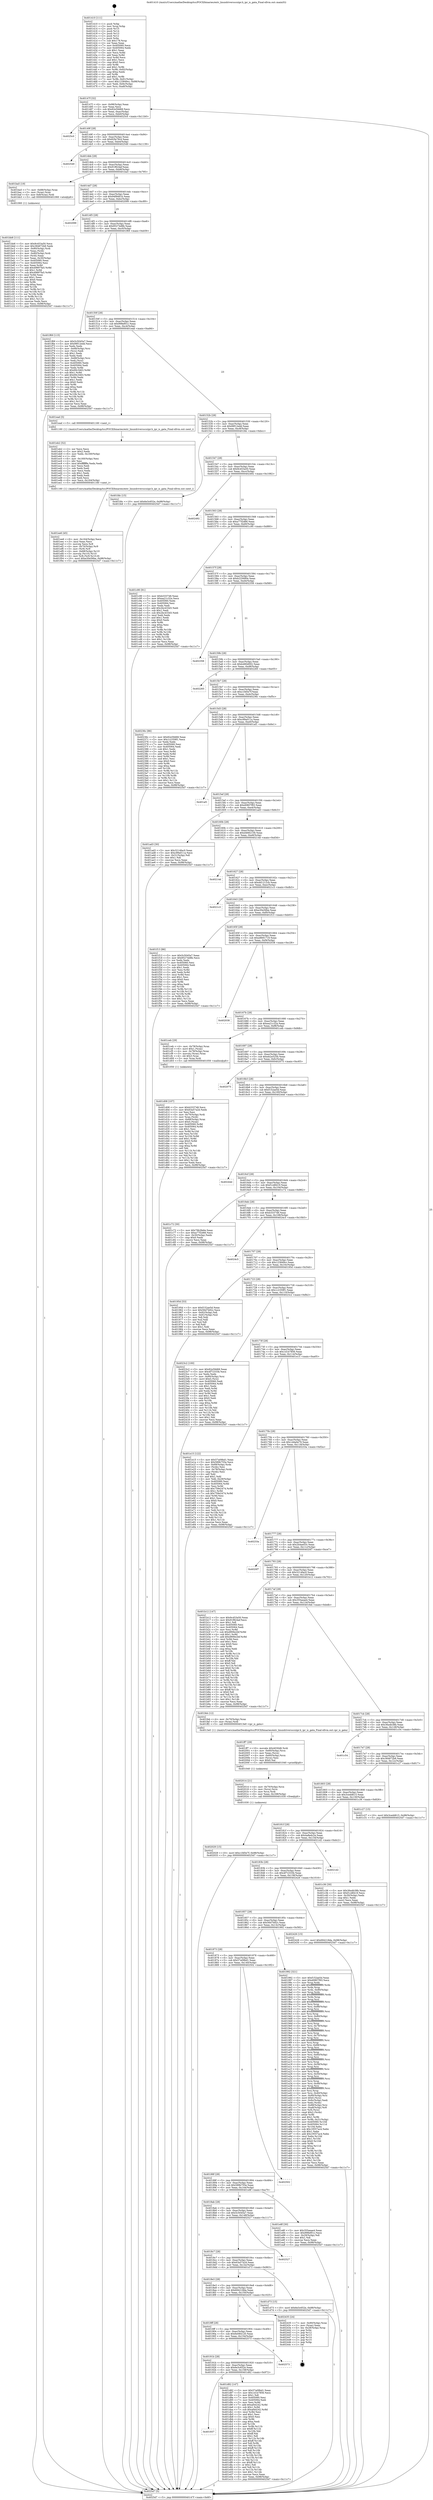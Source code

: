 digraph "0x401410" {
  label = "0x401410 (/mnt/c/Users/mathe/Desktop/tcc/POCII/binaries/extr_linuxdriversscsiipr.h_ipr_is_gata_Final-ollvm.out::main(0))"
  labelloc = "t"
  node[shape=record]

  Entry [label="",width=0.3,height=0.3,shape=circle,fillcolor=black,style=filled]
  "0x40147f" [label="{
     0x40147f [32]\l
     | [instrs]\l
     &nbsp;&nbsp;0x40147f \<+6\>: mov -0x98(%rbp),%eax\l
     &nbsp;&nbsp;0x401485 \<+2\>: mov %eax,%ecx\l
     &nbsp;&nbsp;0x401487 \<+6\>: sub $0x82e59d68,%ecx\l
     &nbsp;&nbsp;0x40148d \<+6\>: mov %eax,-0xac(%rbp)\l
     &nbsp;&nbsp;0x401493 \<+6\>: mov %ecx,-0xb0(%rbp)\l
     &nbsp;&nbsp;0x401499 \<+6\>: je 00000000004025c0 \<main+0x11b0\>\l
  }"]
  "0x4025c0" [label="{
     0x4025c0\l
  }", style=dashed]
  "0x40149f" [label="{
     0x40149f [28]\l
     | [instrs]\l
     &nbsp;&nbsp;0x40149f \<+5\>: jmp 00000000004014a4 \<main+0x94\>\l
     &nbsp;&nbsp;0x4014a4 \<+6\>: mov -0xac(%rbp),%eax\l
     &nbsp;&nbsp;0x4014aa \<+5\>: sub $0x82fa79c4,%eax\l
     &nbsp;&nbsp;0x4014af \<+6\>: mov %eax,-0xb4(%rbp)\l
     &nbsp;&nbsp;0x4014b5 \<+6\>: je 0000000000402549 \<main+0x1139\>\l
  }"]
  Exit [label="",width=0.3,height=0.3,shape=circle,fillcolor=black,style=filled,peripheries=2]
  "0x402549" [label="{
     0x402549\l
  }", style=dashed]
  "0x4014bb" [label="{
     0x4014bb [28]\l
     | [instrs]\l
     &nbsp;&nbsp;0x4014bb \<+5\>: jmp 00000000004014c0 \<main+0xb0\>\l
     &nbsp;&nbsp;0x4014c0 \<+6\>: mov -0xac(%rbp),%eax\l
     &nbsp;&nbsp;0x4014c6 \<+5\>: sub $0x91f824af,%eax\l
     &nbsp;&nbsp;0x4014cb \<+6\>: mov %eax,-0xb8(%rbp)\l
     &nbsp;&nbsp;0x4014d1 \<+6\>: je 0000000000401ba5 \<main+0x795\>\l
  }"]
  "0x402029" [label="{
     0x402029 [15]\l
     | [instrs]\l
     &nbsp;&nbsp;0x402029 \<+10\>: movl $0xc1fd5e7f,-0x98(%rbp)\l
     &nbsp;&nbsp;0x402033 \<+5\>: jmp 00000000004025d7 \<main+0x11c7\>\l
  }"]
  "0x401ba5" [label="{
     0x401ba5 [19]\l
     | [instrs]\l
     &nbsp;&nbsp;0x401ba5 \<+7\>: mov -0x88(%rbp),%rax\l
     &nbsp;&nbsp;0x401bac \<+3\>: mov (%rax),%rax\l
     &nbsp;&nbsp;0x401baf \<+4\>: mov 0x8(%rax),%rdi\l
     &nbsp;&nbsp;0x401bb3 \<+5\>: call 0000000000401060 \<atoi@plt\>\l
     | [calls]\l
     &nbsp;&nbsp;0x401060 \{1\} (unknown)\l
  }"]
  "0x4014d7" [label="{
     0x4014d7 [28]\l
     | [instrs]\l
     &nbsp;&nbsp;0x4014d7 \<+5\>: jmp 00000000004014dc \<main+0xcc\>\l
     &nbsp;&nbsp;0x4014dc \<+6\>: mov -0xac(%rbp),%eax\l
     &nbsp;&nbsp;0x4014e2 \<+5\>: sub $0x94f9481b,%eax\l
     &nbsp;&nbsp;0x4014e7 \<+6\>: mov %eax,-0xbc(%rbp)\l
     &nbsp;&nbsp;0x4014ed \<+6\>: je 0000000000402099 \<main+0xc89\>\l
  }"]
  "0x402014" [label="{
     0x402014 [21]\l
     | [instrs]\l
     &nbsp;&nbsp;0x402014 \<+4\>: mov -0x70(%rbp),%rcx\l
     &nbsp;&nbsp;0x402018 \<+3\>: mov (%rcx),%rcx\l
     &nbsp;&nbsp;0x40201b \<+3\>: mov %rcx,%rdi\l
     &nbsp;&nbsp;0x40201e \<+6\>: mov %eax,-0x168(%rbp)\l
     &nbsp;&nbsp;0x402024 \<+5\>: call 0000000000401030 \<free@plt\>\l
     | [calls]\l
     &nbsp;&nbsp;0x401030 \{1\} (unknown)\l
  }"]
  "0x402099" [label="{
     0x402099\l
  }", style=dashed]
  "0x4014f3" [label="{
     0x4014f3 [28]\l
     | [instrs]\l
     &nbsp;&nbsp;0x4014f3 \<+5\>: jmp 00000000004014f8 \<main+0xe8\>\l
     &nbsp;&nbsp;0x4014f8 \<+6\>: mov -0xac(%rbp),%eax\l
     &nbsp;&nbsp;0x4014fe \<+5\>: sub $0x95274d8b,%eax\l
     &nbsp;&nbsp;0x401503 \<+6\>: mov %eax,-0xc0(%rbp)\l
     &nbsp;&nbsp;0x401509 \<+6\>: je 0000000000401f69 \<main+0xb59\>\l
  }"]
  "0x401ff7" [label="{
     0x401ff7 [29]\l
     | [instrs]\l
     &nbsp;&nbsp;0x401ff7 \<+10\>: movabs $0x4030d6,%rdi\l
     &nbsp;&nbsp;0x402001 \<+4\>: mov -0x60(%rbp),%rcx\l
     &nbsp;&nbsp;0x402005 \<+2\>: mov %eax,(%rcx)\l
     &nbsp;&nbsp;0x402007 \<+4\>: mov -0x60(%rbp),%rcx\l
     &nbsp;&nbsp;0x40200b \<+2\>: mov (%rcx),%esi\l
     &nbsp;&nbsp;0x40200d \<+2\>: mov $0x0,%al\l
     &nbsp;&nbsp;0x40200f \<+5\>: call 0000000000401040 \<printf@plt\>\l
     | [calls]\l
     &nbsp;&nbsp;0x401040 \{1\} (unknown)\l
  }"]
  "0x401f69" [label="{
     0x401f69 [115]\l
     | [instrs]\l
     &nbsp;&nbsp;0x401f69 \<+5\>: mov $0x5c5045a7,%eax\l
     &nbsp;&nbsp;0x401f6e \<+5\>: mov $0x99f12edd,%ecx\l
     &nbsp;&nbsp;0x401f73 \<+2\>: xor %edx,%edx\l
     &nbsp;&nbsp;0x401f75 \<+4\>: mov -0x68(%rbp),%rsi\l
     &nbsp;&nbsp;0x401f79 \<+2\>: mov (%rsi),%edi\l
     &nbsp;&nbsp;0x401f7b \<+3\>: sub $0x1,%edx\l
     &nbsp;&nbsp;0x401f7e \<+2\>: sub %edx,%edi\l
     &nbsp;&nbsp;0x401f80 \<+4\>: mov -0x68(%rbp),%rsi\l
     &nbsp;&nbsp;0x401f84 \<+2\>: mov %edi,(%rsi)\l
     &nbsp;&nbsp;0x401f86 \<+7\>: mov 0x405060,%edx\l
     &nbsp;&nbsp;0x401f8d \<+7\>: mov 0x405064,%edi\l
     &nbsp;&nbsp;0x401f94 \<+3\>: mov %edx,%r8d\l
     &nbsp;&nbsp;0x401f97 \<+7\>: sub $0x69c3463,%r8d\l
     &nbsp;&nbsp;0x401f9e \<+4\>: sub $0x1,%r8d\l
     &nbsp;&nbsp;0x401fa2 \<+7\>: add $0x69c3463,%r8d\l
     &nbsp;&nbsp;0x401fa9 \<+4\>: imul %r8d,%edx\l
     &nbsp;&nbsp;0x401fad \<+3\>: and $0x1,%edx\l
     &nbsp;&nbsp;0x401fb0 \<+3\>: cmp $0x0,%edx\l
     &nbsp;&nbsp;0x401fb3 \<+4\>: sete %r9b\l
     &nbsp;&nbsp;0x401fb7 \<+3\>: cmp $0xa,%edi\l
     &nbsp;&nbsp;0x401fba \<+4\>: setl %r10b\l
     &nbsp;&nbsp;0x401fbe \<+3\>: mov %r9b,%r11b\l
     &nbsp;&nbsp;0x401fc1 \<+3\>: and %r10b,%r11b\l
     &nbsp;&nbsp;0x401fc4 \<+3\>: xor %r10b,%r9b\l
     &nbsp;&nbsp;0x401fc7 \<+3\>: or %r9b,%r11b\l
     &nbsp;&nbsp;0x401fca \<+4\>: test $0x1,%r11b\l
     &nbsp;&nbsp;0x401fce \<+3\>: cmovne %ecx,%eax\l
     &nbsp;&nbsp;0x401fd1 \<+6\>: mov %eax,-0x98(%rbp)\l
     &nbsp;&nbsp;0x401fd7 \<+5\>: jmp 00000000004025d7 \<main+0x11c7\>\l
  }"]
  "0x40150f" [label="{
     0x40150f [28]\l
     | [instrs]\l
     &nbsp;&nbsp;0x40150f \<+5\>: jmp 0000000000401514 \<main+0x104\>\l
     &nbsp;&nbsp;0x401514 \<+6\>: mov -0xac(%rbp),%eax\l
     &nbsp;&nbsp;0x40151a \<+5\>: sub $0x998ef01c,%eax\l
     &nbsp;&nbsp;0x40151f \<+6\>: mov %eax,-0xc4(%rbp)\l
     &nbsp;&nbsp;0x401525 \<+6\>: je 0000000000401ead \<main+0xa9d\>\l
  }"]
  "0x401ee6" [label="{
     0x401ee6 [45]\l
     | [instrs]\l
     &nbsp;&nbsp;0x401ee6 \<+6\>: mov -0x164(%rbp),%ecx\l
     &nbsp;&nbsp;0x401eec \<+3\>: imul %eax,%ecx\l
     &nbsp;&nbsp;0x401eef \<+3\>: movslq %ecx,%r8\l
     &nbsp;&nbsp;0x401ef2 \<+4\>: mov -0x70(%rbp),%r9\l
     &nbsp;&nbsp;0x401ef6 \<+3\>: mov (%r9),%r9\l
     &nbsp;&nbsp;0x401ef9 \<+4\>: mov -0x68(%rbp),%r10\l
     &nbsp;&nbsp;0x401efd \<+3\>: movslq (%r10),%r10\l
     &nbsp;&nbsp;0x401f00 \<+4\>: mov %r8,(%r9,%r10,8)\l
     &nbsp;&nbsp;0x401f04 \<+10\>: movl $0xe30e56be,-0x98(%rbp)\l
     &nbsp;&nbsp;0x401f0e \<+5\>: jmp 00000000004025d7 \<main+0x11c7\>\l
  }"]
  "0x401ead" [label="{
     0x401ead [5]\l
     | [instrs]\l
     &nbsp;&nbsp;0x401ead \<+5\>: call 0000000000401160 \<next_i\>\l
     | [calls]\l
     &nbsp;&nbsp;0x401160 \{1\} (/mnt/c/Users/mathe/Desktop/tcc/POCII/binaries/extr_linuxdriversscsiipr.h_ipr_is_gata_Final-ollvm.out::next_i)\l
  }"]
  "0x40152b" [label="{
     0x40152b [28]\l
     | [instrs]\l
     &nbsp;&nbsp;0x40152b \<+5\>: jmp 0000000000401530 \<main+0x120\>\l
     &nbsp;&nbsp;0x401530 \<+6\>: mov -0xac(%rbp),%eax\l
     &nbsp;&nbsp;0x401536 \<+5\>: sub $0x99f12edd,%eax\l
     &nbsp;&nbsp;0x40153b \<+6\>: mov %eax,-0xc8(%rbp)\l
     &nbsp;&nbsp;0x401541 \<+6\>: je 0000000000401fdc \<main+0xbcc\>\l
  }"]
  "0x401eb2" [label="{
     0x401eb2 [52]\l
     | [instrs]\l
     &nbsp;&nbsp;0x401eb2 \<+2\>: xor %ecx,%ecx\l
     &nbsp;&nbsp;0x401eb4 \<+5\>: mov $0x2,%edx\l
     &nbsp;&nbsp;0x401eb9 \<+6\>: mov %edx,-0x160(%rbp)\l
     &nbsp;&nbsp;0x401ebf \<+1\>: cltd\l
     &nbsp;&nbsp;0x401ec0 \<+6\>: mov -0x160(%rbp),%esi\l
     &nbsp;&nbsp;0x401ec6 \<+2\>: idiv %esi\l
     &nbsp;&nbsp;0x401ec8 \<+6\>: imul $0xfffffffe,%edx,%edx\l
     &nbsp;&nbsp;0x401ece \<+2\>: mov %ecx,%edi\l
     &nbsp;&nbsp;0x401ed0 \<+2\>: sub %edx,%edi\l
     &nbsp;&nbsp;0x401ed2 \<+2\>: mov %ecx,%edx\l
     &nbsp;&nbsp;0x401ed4 \<+3\>: sub $0x1,%edx\l
     &nbsp;&nbsp;0x401ed7 \<+2\>: add %edx,%edi\l
     &nbsp;&nbsp;0x401ed9 \<+2\>: sub %edi,%ecx\l
     &nbsp;&nbsp;0x401edb \<+6\>: mov %ecx,-0x164(%rbp)\l
     &nbsp;&nbsp;0x401ee1 \<+5\>: call 0000000000401160 \<next_i\>\l
     | [calls]\l
     &nbsp;&nbsp;0x401160 \{1\} (/mnt/c/Users/mathe/Desktop/tcc/POCII/binaries/extr_linuxdriversscsiipr.h_ipr_is_gata_Final-ollvm.out::next_i)\l
  }"]
  "0x401fdc" [label="{
     0x401fdc [15]\l
     | [instrs]\l
     &nbsp;&nbsp;0x401fdc \<+10\>: movl $0x6e3c652e,-0x98(%rbp)\l
     &nbsp;&nbsp;0x401fe6 \<+5\>: jmp 00000000004025d7 \<main+0x11c7\>\l
  }"]
  "0x401547" [label="{
     0x401547 [28]\l
     | [instrs]\l
     &nbsp;&nbsp;0x401547 \<+5\>: jmp 000000000040154c \<main+0x13c\>\l
     &nbsp;&nbsp;0x40154c \<+6\>: mov -0xac(%rbp),%eax\l
     &nbsp;&nbsp;0x401552 \<+5\>: sub $0x9c453a50,%eax\l
     &nbsp;&nbsp;0x401557 \<+6\>: mov %eax,-0xcc(%rbp)\l
     &nbsp;&nbsp;0x40155d \<+6\>: je 0000000000402492 \<main+0x1082\>\l
  }"]
  "0x401937" [label="{
     0x401937\l
  }", style=dashed]
  "0x402492" [label="{
     0x402492\l
  }", style=dashed]
  "0x401563" [label="{
     0x401563 [28]\l
     | [instrs]\l
     &nbsp;&nbsp;0x401563 \<+5\>: jmp 0000000000401568 \<main+0x158\>\l
     &nbsp;&nbsp;0x401568 \<+6\>: mov -0xac(%rbp),%eax\l
     &nbsp;&nbsp;0x40156e \<+5\>: sub $0xa77f2d66,%eax\l
     &nbsp;&nbsp;0x401573 \<+6\>: mov %eax,-0xd0(%rbp)\l
     &nbsp;&nbsp;0x401579 \<+6\>: je 0000000000401c90 \<main+0x880\>\l
  }"]
  "0x401d82" [label="{
     0x401d82 [147]\l
     | [instrs]\l
     &nbsp;&nbsp;0x401d82 \<+5\>: mov $0x57a09bd1,%eax\l
     &nbsp;&nbsp;0x401d87 \<+5\>: mov $0x1d1b7856,%ecx\l
     &nbsp;&nbsp;0x401d8c \<+2\>: mov $0x1,%dl\l
     &nbsp;&nbsp;0x401d8e \<+7\>: mov 0x405060,%esi\l
     &nbsp;&nbsp;0x401d95 \<+7\>: mov 0x405064,%edi\l
     &nbsp;&nbsp;0x401d9c \<+3\>: mov %esi,%r8d\l
     &nbsp;&nbsp;0x401d9f \<+7\>: add $0xaf44242,%r8d\l
     &nbsp;&nbsp;0x401da6 \<+4\>: sub $0x1,%r8d\l
     &nbsp;&nbsp;0x401daa \<+7\>: sub $0xaf44242,%r8d\l
     &nbsp;&nbsp;0x401db1 \<+4\>: imul %r8d,%esi\l
     &nbsp;&nbsp;0x401db5 \<+3\>: and $0x1,%esi\l
     &nbsp;&nbsp;0x401db8 \<+3\>: cmp $0x0,%esi\l
     &nbsp;&nbsp;0x401dbb \<+4\>: sete %r9b\l
     &nbsp;&nbsp;0x401dbf \<+3\>: cmp $0xa,%edi\l
     &nbsp;&nbsp;0x401dc2 \<+4\>: setl %r10b\l
     &nbsp;&nbsp;0x401dc6 \<+3\>: mov %r9b,%r11b\l
     &nbsp;&nbsp;0x401dc9 \<+4\>: xor $0xff,%r11b\l
     &nbsp;&nbsp;0x401dcd \<+3\>: mov %r10b,%bl\l
     &nbsp;&nbsp;0x401dd0 \<+3\>: xor $0xff,%bl\l
     &nbsp;&nbsp;0x401dd3 \<+3\>: xor $0x1,%dl\l
     &nbsp;&nbsp;0x401dd6 \<+3\>: mov %r11b,%r14b\l
     &nbsp;&nbsp;0x401dd9 \<+4\>: and $0xff,%r14b\l
     &nbsp;&nbsp;0x401ddd \<+3\>: and %dl,%r9b\l
     &nbsp;&nbsp;0x401de0 \<+3\>: mov %bl,%r15b\l
     &nbsp;&nbsp;0x401de3 \<+4\>: and $0xff,%r15b\l
     &nbsp;&nbsp;0x401de7 \<+3\>: and %dl,%r10b\l
     &nbsp;&nbsp;0x401dea \<+3\>: or %r9b,%r14b\l
     &nbsp;&nbsp;0x401ded \<+3\>: or %r10b,%r15b\l
     &nbsp;&nbsp;0x401df0 \<+3\>: xor %r15b,%r14b\l
     &nbsp;&nbsp;0x401df3 \<+3\>: or %bl,%r11b\l
     &nbsp;&nbsp;0x401df6 \<+4\>: xor $0xff,%r11b\l
     &nbsp;&nbsp;0x401dfa \<+3\>: or $0x1,%dl\l
     &nbsp;&nbsp;0x401dfd \<+3\>: and %dl,%r11b\l
     &nbsp;&nbsp;0x401e00 \<+3\>: or %r11b,%r14b\l
     &nbsp;&nbsp;0x401e03 \<+4\>: test $0x1,%r14b\l
     &nbsp;&nbsp;0x401e07 \<+3\>: cmovne %ecx,%eax\l
     &nbsp;&nbsp;0x401e0a \<+6\>: mov %eax,-0x98(%rbp)\l
     &nbsp;&nbsp;0x401e10 \<+5\>: jmp 00000000004025d7 \<main+0x11c7\>\l
  }"]
  "0x401c90" [label="{
     0x401c90 [91]\l
     | [instrs]\l
     &nbsp;&nbsp;0x401c90 \<+5\>: mov $0xb333748,%eax\l
     &nbsp;&nbsp;0x401c95 \<+5\>: mov $0xea21c32a,%ecx\l
     &nbsp;&nbsp;0x401c9a \<+7\>: mov 0x405060,%edx\l
     &nbsp;&nbsp;0x401ca1 \<+7\>: mov 0x405064,%esi\l
     &nbsp;&nbsp;0x401ca8 \<+2\>: mov %edx,%edi\l
     &nbsp;&nbsp;0x401caa \<+6\>: add $0x2bc433d3,%edi\l
     &nbsp;&nbsp;0x401cb0 \<+3\>: sub $0x1,%edi\l
     &nbsp;&nbsp;0x401cb3 \<+6\>: sub $0x2bc433d3,%edi\l
     &nbsp;&nbsp;0x401cb9 \<+3\>: imul %edi,%edx\l
     &nbsp;&nbsp;0x401cbc \<+3\>: and $0x1,%edx\l
     &nbsp;&nbsp;0x401cbf \<+3\>: cmp $0x0,%edx\l
     &nbsp;&nbsp;0x401cc2 \<+4\>: sete %r8b\l
     &nbsp;&nbsp;0x401cc6 \<+3\>: cmp $0xa,%esi\l
     &nbsp;&nbsp;0x401cc9 \<+4\>: setl %r9b\l
     &nbsp;&nbsp;0x401ccd \<+3\>: mov %r8b,%r10b\l
     &nbsp;&nbsp;0x401cd0 \<+3\>: and %r9b,%r10b\l
     &nbsp;&nbsp;0x401cd3 \<+3\>: xor %r9b,%r8b\l
     &nbsp;&nbsp;0x401cd6 \<+3\>: or %r8b,%r10b\l
     &nbsp;&nbsp;0x401cd9 \<+4\>: test $0x1,%r10b\l
     &nbsp;&nbsp;0x401cdd \<+3\>: cmovne %ecx,%eax\l
     &nbsp;&nbsp;0x401ce0 \<+6\>: mov %eax,-0x98(%rbp)\l
     &nbsp;&nbsp;0x401ce6 \<+5\>: jmp 00000000004025d7 \<main+0x11c7\>\l
  }"]
  "0x40157f" [label="{
     0x40157f [28]\l
     | [instrs]\l
     &nbsp;&nbsp;0x40157f \<+5\>: jmp 0000000000401584 \<main+0x174\>\l
     &nbsp;&nbsp;0x401584 \<+6\>: mov -0xac(%rbp),%eax\l
     &nbsp;&nbsp;0x40158a \<+5\>: sub $0xb225680e,%eax\l
     &nbsp;&nbsp;0x40158f \<+6\>: mov %eax,-0xd4(%rbp)\l
     &nbsp;&nbsp;0x401595 \<+6\>: je 0000000000402358 \<main+0xf48\>\l
  }"]
  "0x40191b" [label="{
     0x40191b [28]\l
     | [instrs]\l
     &nbsp;&nbsp;0x40191b \<+5\>: jmp 0000000000401920 \<main+0x510\>\l
     &nbsp;&nbsp;0x401920 \<+6\>: mov -0xac(%rbp),%eax\l
     &nbsp;&nbsp;0x401926 \<+5\>: sub $0x6e3c652e,%eax\l
     &nbsp;&nbsp;0x40192b \<+6\>: mov %eax,-0x158(%rbp)\l
     &nbsp;&nbsp;0x401931 \<+6\>: je 0000000000401d82 \<main+0x972\>\l
  }"]
  "0x402358" [label="{
     0x402358\l
  }", style=dashed]
  "0x40159b" [label="{
     0x40159b [28]\l
     | [instrs]\l
     &nbsp;&nbsp;0x40159b \<+5\>: jmp 00000000004015a0 \<main+0x190\>\l
     &nbsp;&nbsp;0x4015a0 \<+6\>: mov -0xac(%rbp),%eax\l
     &nbsp;&nbsp;0x4015a6 \<+5\>: sub $0xb480d002,%eax\l
     &nbsp;&nbsp;0x4015ab \<+6\>: mov %eax,-0xd8(%rbp)\l
     &nbsp;&nbsp;0x4015b1 \<+6\>: je 0000000000402265 \<main+0xe55\>\l
  }"]
  "0x402573" [label="{
     0x402573\l
  }", style=dashed]
  "0x402265" [label="{
     0x402265\l
  }", style=dashed]
  "0x4015b7" [label="{
     0x4015b7 [28]\l
     | [instrs]\l
     &nbsp;&nbsp;0x4015b7 \<+5\>: jmp 00000000004015bc \<main+0x1ac\>\l
     &nbsp;&nbsp;0x4015bc \<+6\>: mov -0xac(%rbp),%eax\l
     &nbsp;&nbsp;0x4015c2 \<+5\>: sub $0xc1fd5e7f,%eax\l
     &nbsp;&nbsp;0x4015c7 \<+6\>: mov %eax,-0xdc(%rbp)\l
     &nbsp;&nbsp;0x4015cd \<+6\>: je 000000000040236c \<main+0xf5c\>\l
  }"]
  "0x4018ff" [label="{
     0x4018ff [28]\l
     | [instrs]\l
     &nbsp;&nbsp;0x4018ff \<+5\>: jmp 0000000000401904 \<main+0x4f4\>\l
     &nbsp;&nbsp;0x401904 \<+6\>: mov -0xac(%rbp),%eax\l
     &nbsp;&nbsp;0x40190a \<+5\>: sub $0x6e084120,%eax\l
     &nbsp;&nbsp;0x40190f \<+6\>: mov %eax,-0x154(%rbp)\l
     &nbsp;&nbsp;0x401915 \<+6\>: je 0000000000402573 \<main+0x1163\>\l
  }"]
  "0x40236c" [label="{
     0x40236c [86]\l
     | [instrs]\l
     &nbsp;&nbsp;0x40236c \<+5\>: mov $0x82e59d68,%eax\l
     &nbsp;&nbsp;0x402371 \<+5\>: mov $0x1c2359f1,%ecx\l
     &nbsp;&nbsp;0x402376 \<+2\>: xor %edx,%edx\l
     &nbsp;&nbsp;0x402378 \<+7\>: mov 0x405060,%esi\l
     &nbsp;&nbsp;0x40237f \<+7\>: mov 0x405064,%edi\l
     &nbsp;&nbsp;0x402386 \<+3\>: sub $0x1,%edx\l
     &nbsp;&nbsp;0x402389 \<+3\>: mov %esi,%r8d\l
     &nbsp;&nbsp;0x40238c \<+3\>: add %edx,%r8d\l
     &nbsp;&nbsp;0x40238f \<+4\>: imul %r8d,%esi\l
     &nbsp;&nbsp;0x402393 \<+3\>: and $0x1,%esi\l
     &nbsp;&nbsp;0x402396 \<+3\>: cmp $0x0,%esi\l
     &nbsp;&nbsp;0x402399 \<+4\>: sete %r9b\l
     &nbsp;&nbsp;0x40239d \<+3\>: cmp $0xa,%edi\l
     &nbsp;&nbsp;0x4023a0 \<+4\>: setl %r10b\l
     &nbsp;&nbsp;0x4023a4 \<+3\>: mov %r9b,%r11b\l
     &nbsp;&nbsp;0x4023a7 \<+3\>: and %r10b,%r11b\l
     &nbsp;&nbsp;0x4023aa \<+3\>: xor %r10b,%r9b\l
     &nbsp;&nbsp;0x4023ad \<+3\>: or %r9b,%r11b\l
     &nbsp;&nbsp;0x4023b0 \<+4\>: test $0x1,%r11b\l
     &nbsp;&nbsp;0x4023b4 \<+3\>: cmovne %ecx,%eax\l
     &nbsp;&nbsp;0x4023b7 \<+6\>: mov %eax,-0x98(%rbp)\l
     &nbsp;&nbsp;0x4023bd \<+5\>: jmp 00000000004025d7 \<main+0x11c7\>\l
  }"]
  "0x4015d3" [label="{
     0x4015d3 [28]\l
     | [instrs]\l
     &nbsp;&nbsp;0x4015d3 \<+5\>: jmp 00000000004015d8 \<main+0x1c8\>\l
     &nbsp;&nbsp;0x4015d8 \<+6\>: mov -0xac(%rbp),%eax\l
     &nbsp;&nbsp;0x4015de \<+5\>: sub $0xc99a011a,%eax\l
     &nbsp;&nbsp;0x4015e3 \<+6\>: mov %eax,-0xe0(%rbp)\l
     &nbsp;&nbsp;0x4015e9 \<+6\>: je 0000000000401af1 \<main+0x6e1\>\l
  }"]
  "0x402435" [label="{
     0x402435 [24]\l
     | [instrs]\l
     &nbsp;&nbsp;0x402435 \<+7\>: mov -0x90(%rbp),%rax\l
     &nbsp;&nbsp;0x40243c \<+2\>: mov (%rax),%eax\l
     &nbsp;&nbsp;0x40243e \<+4\>: lea -0x28(%rbp),%rsp\l
     &nbsp;&nbsp;0x402442 \<+1\>: pop %rbx\l
     &nbsp;&nbsp;0x402443 \<+2\>: pop %r12\l
     &nbsp;&nbsp;0x402445 \<+2\>: pop %r13\l
     &nbsp;&nbsp;0x402447 \<+2\>: pop %r14\l
     &nbsp;&nbsp;0x402449 \<+2\>: pop %r15\l
     &nbsp;&nbsp;0x40244b \<+1\>: pop %rbp\l
     &nbsp;&nbsp;0x40244c \<+1\>: ret\l
  }"]
  "0x401af1" [label="{
     0x401af1\l
  }", style=dashed]
  "0x4015ef" [label="{
     0x4015ef [28]\l
     | [instrs]\l
     &nbsp;&nbsp;0x4015ef \<+5\>: jmp 00000000004015f4 \<main+0x1e4\>\l
     &nbsp;&nbsp;0x4015f4 \<+6\>: mov -0xac(%rbp),%eax\l
     &nbsp;&nbsp;0x4015fa \<+5\>: sub $0xd0807f93,%eax\l
     &nbsp;&nbsp;0x4015ff \<+6\>: mov %eax,-0xe4(%rbp)\l
     &nbsp;&nbsp;0x401605 \<+6\>: je 0000000000401ad3 \<main+0x6c3\>\l
  }"]
  "0x4018e3" [label="{
     0x4018e3 [28]\l
     | [instrs]\l
     &nbsp;&nbsp;0x4018e3 \<+5\>: jmp 00000000004018e8 \<main+0x4d8\>\l
     &nbsp;&nbsp;0x4018e8 \<+6\>: mov -0xac(%rbp),%eax\l
     &nbsp;&nbsp;0x4018ee \<+5\>: sub $0x694218da,%eax\l
     &nbsp;&nbsp;0x4018f3 \<+6\>: mov %eax,-0x150(%rbp)\l
     &nbsp;&nbsp;0x4018f9 \<+6\>: je 0000000000402435 \<main+0x1025\>\l
  }"]
  "0x401ad3" [label="{
     0x401ad3 [30]\l
     | [instrs]\l
     &nbsp;&nbsp;0x401ad3 \<+5\>: mov $0x3214fac0,%eax\l
     &nbsp;&nbsp;0x401ad8 \<+5\>: mov $0xc99a011a,%ecx\l
     &nbsp;&nbsp;0x401add \<+3\>: mov -0x31(%rbp),%dl\l
     &nbsp;&nbsp;0x401ae0 \<+3\>: test $0x1,%dl\l
     &nbsp;&nbsp;0x401ae3 \<+3\>: cmovne %ecx,%eax\l
     &nbsp;&nbsp;0x401ae6 \<+6\>: mov %eax,-0x98(%rbp)\l
     &nbsp;&nbsp;0x401aec \<+5\>: jmp 00000000004025d7 \<main+0x11c7\>\l
  }"]
  "0x40160b" [label="{
     0x40160b [28]\l
     | [instrs]\l
     &nbsp;&nbsp;0x40160b \<+5\>: jmp 0000000000401610 \<main+0x200\>\l
     &nbsp;&nbsp;0x401610 \<+6\>: mov -0xac(%rbp),%eax\l
     &nbsp;&nbsp;0x401616 \<+5\>: sub $0xd4682156,%eax\l
     &nbsp;&nbsp;0x40161b \<+6\>: mov %eax,-0xe8(%rbp)\l
     &nbsp;&nbsp;0x401621 \<+6\>: je 000000000040214d \<main+0xd3d\>\l
  }"]
  "0x401d73" [label="{
     0x401d73 [15]\l
     | [instrs]\l
     &nbsp;&nbsp;0x401d73 \<+10\>: movl $0x6e3c652e,-0x98(%rbp)\l
     &nbsp;&nbsp;0x401d7d \<+5\>: jmp 00000000004025d7 \<main+0x11c7\>\l
  }"]
  "0x40214d" [label="{
     0x40214d\l
  }", style=dashed]
  "0x401627" [label="{
     0x401627 [28]\l
     | [instrs]\l
     &nbsp;&nbsp;0x401627 \<+5\>: jmp 000000000040162c \<main+0x21c\>\l
     &nbsp;&nbsp;0x40162c \<+6\>: mov -0xac(%rbp),%eax\l
     &nbsp;&nbsp;0x401632 \<+5\>: sub $0xdd1212cb,%eax\l
     &nbsp;&nbsp;0x401637 \<+6\>: mov %eax,-0xec(%rbp)\l
     &nbsp;&nbsp;0x40163d \<+6\>: je 00000000004021c3 \<main+0xdb3\>\l
  }"]
  "0x4018c7" [label="{
     0x4018c7 [28]\l
     | [instrs]\l
     &nbsp;&nbsp;0x4018c7 \<+5\>: jmp 00000000004018cc \<main+0x4bc\>\l
     &nbsp;&nbsp;0x4018cc \<+6\>: mov -0xac(%rbp),%eax\l
     &nbsp;&nbsp;0x4018d2 \<+5\>: sub $0x63a57a2d,%eax\l
     &nbsp;&nbsp;0x4018d7 \<+6\>: mov %eax,-0x14c(%rbp)\l
     &nbsp;&nbsp;0x4018dd \<+6\>: je 0000000000401d73 \<main+0x963\>\l
  }"]
  "0x4021c3" [label="{
     0x4021c3\l
  }", style=dashed]
  "0x401643" [label="{
     0x401643 [28]\l
     | [instrs]\l
     &nbsp;&nbsp;0x401643 \<+5\>: jmp 0000000000401648 \<main+0x238\>\l
     &nbsp;&nbsp;0x401648 \<+6\>: mov -0xac(%rbp),%eax\l
     &nbsp;&nbsp;0x40164e \<+5\>: sub $0xe30e56be,%eax\l
     &nbsp;&nbsp;0x401653 \<+6\>: mov %eax,-0xf0(%rbp)\l
     &nbsp;&nbsp;0x401659 \<+6\>: je 0000000000401f13 \<main+0xb03\>\l
  }"]
  "0x402527" [label="{
     0x402527\l
  }", style=dashed]
  "0x401f13" [label="{
     0x401f13 [86]\l
     | [instrs]\l
     &nbsp;&nbsp;0x401f13 \<+5\>: mov $0x5c5045a7,%eax\l
     &nbsp;&nbsp;0x401f18 \<+5\>: mov $0x95274d8b,%ecx\l
     &nbsp;&nbsp;0x401f1d \<+2\>: xor %edx,%edx\l
     &nbsp;&nbsp;0x401f1f \<+7\>: mov 0x405060,%esi\l
     &nbsp;&nbsp;0x401f26 \<+7\>: mov 0x405064,%edi\l
     &nbsp;&nbsp;0x401f2d \<+3\>: sub $0x1,%edx\l
     &nbsp;&nbsp;0x401f30 \<+3\>: mov %esi,%r8d\l
     &nbsp;&nbsp;0x401f33 \<+3\>: add %edx,%r8d\l
     &nbsp;&nbsp;0x401f36 \<+4\>: imul %r8d,%esi\l
     &nbsp;&nbsp;0x401f3a \<+3\>: and $0x1,%esi\l
     &nbsp;&nbsp;0x401f3d \<+3\>: cmp $0x0,%esi\l
     &nbsp;&nbsp;0x401f40 \<+4\>: sete %r9b\l
     &nbsp;&nbsp;0x401f44 \<+3\>: cmp $0xa,%edi\l
     &nbsp;&nbsp;0x401f47 \<+4\>: setl %r10b\l
     &nbsp;&nbsp;0x401f4b \<+3\>: mov %r9b,%r11b\l
     &nbsp;&nbsp;0x401f4e \<+3\>: and %r10b,%r11b\l
     &nbsp;&nbsp;0x401f51 \<+3\>: xor %r10b,%r9b\l
     &nbsp;&nbsp;0x401f54 \<+3\>: or %r9b,%r11b\l
     &nbsp;&nbsp;0x401f57 \<+4\>: test $0x1,%r11b\l
     &nbsp;&nbsp;0x401f5b \<+3\>: cmovne %ecx,%eax\l
     &nbsp;&nbsp;0x401f5e \<+6\>: mov %eax,-0x98(%rbp)\l
     &nbsp;&nbsp;0x401f64 \<+5\>: jmp 00000000004025d7 \<main+0x11c7\>\l
  }"]
  "0x40165f" [label="{
     0x40165f [28]\l
     | [instrs]\l
     &nbsp;&nbsp;0x40165f \<+5\>: jmp 0000000000401664 \<main+0x254\>\l
     &nbsp;&nbsp;0x401664 \<+6\>: mov -0xac(%rbp),%eax\l
     &nbsp;&nbsp;0x40166a \<+5\>: sub $0xe8691719,%eax\l
     &nbsp;&nbsp;0x40166f \<+6\>: mov %eax,-0xf4(%rbp)\l
     &nbsp;&nbsp;0x401675 \<+6\>: je 0000000000402038 \<main+0xc28\>\l
  }"]
  "0x4018ab" [label="{
     0x4018ab [28]\l
     | [instrs]\l
     &nbsp;&nbsp;0x4018ab \<+5\>: jmp 00000000004018b0 \<main+0x4a0\>\l
     &nbsp;&nbsp;0x4018b0 \<+6\>: mov -0xac(%rbp),%eax\l
     &nbsp;&nbsp;0x4018b6 \<+5\>: sub $0x5c5045a7,%eax\l
     &nbsp;&nbsp;0x4018bb \<+6\>: mov %eax,-0x148(%rbp)\l
     &nbsp;&nbsp;0x4018c1 \<+6\>: je 0000000000402527 \<main+0x1117\>\l
  }"]
  "0x402038" [label="{
     0x402038\l
  }", style=dashed]
  "0x40167b" [label="{
     0x40167b [28]\l
     | [instrs]\l
     &nbsp;&nbsp;0x40167b \<+5\>: jmp 0000000000401680 \<main+0x270\>\l
     &nbsp;&nbsp;0x401680 \<+6\>: mov -0xac(%rbp),%eax\l
     &nbsp;&nbsp;0x401686 \<+5\>: sub $0xea21c32a,%eax\l
     &nbsp;&nbsp;0x40168b \<+6\>: mov %eax,-0xf8(%rbp)\l
     &nbsp;&nbsp;0x401691 \<+6\>: je 0000000000401ceb \<main+0x8db\>\l
  }"]
  "0x401e8f" [label="{
     0x401e8f [30]\l
     | [instrs]\l
     &nbsp;&nbsp;0x401e8f \<+5\>: mov $0x355aeae4,%eax\l
     &nbsp;&nbsp;0x401e94 \<+5\>: mov $0x998ef01c,%ecx\l
     &nbsp;&nbsp;0x401e99 \<+3\>: mov -0x29(%rbp),%dl\l
     &nbsp;&nbsp;0x401e9c \<+3\>: test $0x1,%dl\l
     &nbsp;&nbsp;0x401e9f \<+3\>: cmovne %ecx,%eax\l
     &nbsp;&nbsp;0x401ea2 \<+6\>: mov %eax,-0x98(%rbp)\l
     &nbsp;&nbsp;0x401ea8 \<+5\>: jmp 00000000004025d7 \<main+0x11c7\>\l
  }"]
  "0x401ceb" [label="{
     0x401ceb [29]\l
     | [instrs]\l
     &nbsp;&nbsp;0x401ceb \<+4\>: mov -0x78(%rbp),%rax\l
     &nbsp;&nbsp;0x401cef \<+6\>: movl $0x1,(%rax)\l
     &nbsp;&nbsp;0x401cf5 \<+4\>: mov -0x78(%rbp),%rax\l
     &nbsp;&nbsp;0x401cf9 \<+3\>: movslq (%rax),%rax\l
     &nbsp;&nbsp;0x401cfc \<+4\>: shl $0x3,%rax\l
     &nbsp;&nbsp;0x401d00 \<+3\>: mov %rax,%rdi\l
     &nbsp;&nbsp;0x401d03 \<+5\>: call 0000000000401050 \<malloc@plt\>\l
     | [calls]\l
     &nbsp;&nbsp;0x401050 \{1\} (unknown)\l
  }"]
  "0x401697" [label="{
     0x401697 [28]\l
     | [instrs]\l
     &nbsp;&nbsp;0x401697 \<+5\>: jmp 000000000040169c \<main+0x28c\>\l
     &nbsp;&nbsp;0x40169c \<+6\>: mov -0xac(%rbp),%eax\l
     &nbsp;&nbsp;0x4016a2 \<+5\>: sub $0xeb2e525b,%eax\l
     &nbsp;&nbsp;0x4016a7 \<+6\>: mov %eax,-0xfc(%rbp)\l
     &nbsp;&nbsp;0x4016ad \<+6\>: je 0000000000402075 \<main+0xc65\>\l
  }"]
  "0x40188f" [label="{
     0x40188f [28]\l
     | [instrs]\l
     &nbsp;&nbsp;0x40188f \<+5\>: jmp 0000000000401894 \<main+0x484\>\l
     &nbsp;&nbsp;0x401894 \<+6\>: mov -0xac(%rbp),%eax\l
     &nbsp;&nbsp;0x40189a \<+5\>: sub $0x589b755e,%eax\l
     &nbsp;&nbsp;0x40189f \<+6\>: mov %eax,-0x144(%rbp)\l
     &nbsp;&nbsp;0x4018a5 \<+6\>: je 0000000000401e8f \<main+0xa7f\>\l
  }"]
  "0x402075" [label="{
     0x402075\l
  }", style=dashed]
  "0x4016b3" [label="{
     0x4016b3 [28]\l
     | [instrs]\l
     &nbsp;&nbsp;0x4016b3 \<+5\>: jmp 00000000004016b8 \<main+0x2a8\>\l
     &nbsp;&nbsp;0x4016b8 \<+6\>: mov -0xac(%rbp),%eax\l
     &nbsp;&nbsp;0x4016be \<+5\>: sub $0xf152ae5d,%eax\l
     &nbsp;&nbsp;0x4016c3 \<+6\>: mov %eax,-0x100(%rbp)\l
     &nbsp;&nbsp;0x4016c9 \<+6\>: je 000000000040244d \<main+0x103d\>\l
  }"]
  "0x402502" [label="{
     0x402502\l
  }", style=dashed]
  "0x40244d" [label="{
     0x40244d\l
  }", style=dashed]
  "0x4016cf" [label="{
     0x4016cf [28]\l
     | [instrs]\l
     &nbsp;&nbsp;0x4016cf \<+5\>: jmp 00000000004016d4 \<main+0x2c4\>\l
     &nbsp;&nbsp;0x4016d4 \<+6\>: mov -0xac(%rbp),%eax\l
     &nbsp;&nbsp;0x4016da \<+5\>: sub $0xf1cd8419,%eax\l
     &nbsp;&nbsp;0x4016df \<+6\>: mov %eax,-0x104(%rbp)\l
     &nbsp;&nbsp;0x4016e5 \<+6\>: je 0000000000401c72 \<main+0x862\>\l
  }"]
  "0x401d08" [label="{
     0x401d08 [107]\l
     | [instrs]\l
     &nbsp;&nbsp;0x401d08 \<+5\>: mov $0xb333748,%ecx\l
     &nbsp;&nbsp;0x401d0d \<+5\>: mov $0x63a57a2d,%edx\l
     &nbsp;&nbsp;0x401d12 \<+2\>: xor %esi,%esi\l
     &nbsp;&nbsp;0x401d14 \<+4\>: mov -0x70(%rbp),%rdi\l
     &nbsp;&nbsp;0x401d18 \<+3\>: mov %rax,(%rdi)\l
     &nbsp;&nbsp;0x401d1b \<+4\>: mov -0x68(%rbp),%rax\l
     &nbsp;&nbsp;0x401d1f \<+6\>: movl $0x0,(%rax)\l
     &nbsp;&nbsp;0x401d25 \<+8\>: mov 0x405060,%r8d\l
     &nbsp;&nbsp;0x401d2d \<+8\>: mov 0x405064,%r9d\l
     &nbsp;&nbsp;0x401d35 \<+3\>: sub $0x1,%esi\l
     &nbsp;&nbsp;0x401d38 \<+3\>: mov %r8d,%r10d\l
     &nbsp;&nbsp;0x401d3b \<+3\>: add %esi,%r10d\l
     &nbsp;&nbsp;0x401d3e \<+4\>: imul %r10d,%r8d\l
     &nbsp;&nbsp;0x401d42 \<+4\>: and $0x1,%r8d\l
     &nbsp;&nbsp;0x401d46 \<+4\>: cmp $0x0,%r8d\l
     &nbsp;&nbsp;0x401d4a \<+4\>: sete %r11b\l
     &nbsp;&nbsp;0x401d4e \<+4\>: cmp $0xa,%r9d\l
     &nbsp;&nbsp;0x401d52 \<+3\>: setl %bl\l
     &nbsp;&nbsp;0x401d55 \<+3\>: mov %r11b,%r14b\l
     &nbsp;&nbsp;0x401d58 \<+3\>: and %bl,%r14b\l
     &nbsp;&nbsp;0x401d5b \<+3\>: xor %bl,%r11b\l
     &nbsp;&nbsp;0x401d5e \<+3\>: or %r11b,%r14b\l
     &nbsp;&nbsp;0x401d61 \<+4\>: test $0x1,%r14b\l
     &nbsp;&nbsp;0x401d65 \<+3\>: cmovne %edx,%ecx\l
     &nbsp;&nbsp;0x401d68 \<+6\>: mov %ecx,-0x98(%rbp)\l
     &nbsp;&nbsp;0x401d6e \<+5\>: jmp 00000000004025d7 \<main+0x11c7\>\l
  }"]
  "0x401c72" [label="{
     0x401c72 [30]\l
     | [instrs]\l
     &nbsp;&nbsp;0x401c72 \<+5\>: mov $0x79b3fe6e,%eax\l
     &nbsp;&nbsp;0x401c77 \<+5\>: mov $0xa77f2d66,%ecx\l
     &nbsp;&nbsp;0x401c7c \<+3\>: mov -0x30(%rbp),%edx\l
     &nbsp;&nbsp;0x401c7f \<+3\>: cmp $0x0,%edx\l
     &nbsp;&nbsp;0x401c82 \<+3\>: cmove %ecx,%eax\l
     &nbsp;&nbsp;0x401c85 \<+6\>: mov %eax,-0x98(%rbp)\l
     &nbsp;&nbsp;0x401c8b \<+5\>: jmp 00000000004025d7 \<main+0x11c7\>\l
  }"]
  "0x4016eb" [label="{
     0x4016eb [28]\l
     | [instrs]\l
     &nbsp;&nbsp;0x4016eb \<+5\>: jmp 00000000004016f0 \<main+0x2e0\>\l
     &nbsp;&nbsp;0x4016f0 \<+6\>: mov -0xac(%rbp),%eax\l
     &nbsp;&nbsp;0x4016f6 \<+5\>: sub $0xb333748,%eax\l
     &nbsp;&nbsp;0x4016fb \<+6\>: mov %eax,-0x108(%rbp)\l
     &nbsp;&nbsp;0x401701 \<+6\>: je 00000000004024c5 \<main+0x10b5\>\l
  }"]
  "0x401bb8" [label="{
     0x401bb8 [111]\l
     | [instrs]\l
     &nbsp;&nbsp;0x401bb8 \<+5\>: mov $0x9c453a50,%ecx\l
     &nbsp;&nbsp;0x401bbd \<+5\>: mov $0x384872b8,%edx\l
     &nbsp;&nbsp;0x401bc2 \<+4\>: mov -0x80(%rbp),%rdi\l
     &nbsp;&nbsp;0x401bc6 \<+2\>: mov %eax,(%rdi)\l
     &nbsp;&nbsp;0x401bc8 \<+4\>: mov -0x80(%rbp),%rdi\l
     &nbsp;&nbsp;0x401bcc \<+2\>: mov (%rdi),%eax\l
     &nbsp;&nbsp;0x401bce \<+3\>: mov %eax,-0x30(%rbp)\l
     &nbsp;&nbsp;0x401bd1 \<+7\>: mov 0x405060,%eax\l
     &nbsp;&nbsp;0x401bd8 \<+7\>: mov 0x405064,%esi\l
     &nbsp;&nbsp;0x401bdf \<+3\>: mov %eax,%r8d\l
     &nbsp;&nbsp;0x401be2 \<+7\>: add $0x49897fa5,%r8d\l
     &nbsp;&nbsp;0x401be9 \<+4\>: sub $0x1,%r8d\l
     &nbsp;&nbsp;0x401bed \<+7\>: sub $0x49897fa5,%r8d\l
     &nbsp;&nbsp;0x401bf4 \<+4\>: imul %r8d,%eax\l
     &nbsp;&nbsp;0x401bf8 \<+3\>: and $0x1,%eax\l
     &nbsp;&nbsp;0x401bfb \<+3\>: cmp $0x0,%eax\l
     &nbsp;&nbsp;0x401bfe \<+4\>: sete %r9b\l
     &nbsp;&nbsp;0x401c02 \<+3\>: cmp $0xa,%esi\l
     &nbsp;&nbsp;0x401c05 \<+4\>: setl %r10b\l
     &nbsp;&nbsp;0x401c09 \<+3\>: mov %r9b,%r11b\l
     &nbsp;&nbsp;0x401c0c \<+3\>: and %r10b,%r11b\l
     &nbsp;&nbsp;0x401c0f \<+3\>: xor %r10b,%r9b\l
     &nbsp;&nbsp;0x401c12 \<+3\>: or %r9b,%r11b\l
     &nbsp;&nbsp;0x401c15 \<+4\>: test $0x1,%r11b\l
     &nbsp;&nbsp;0x401c19 \<+3\>: cmovne %edx,%ecx\l
     &nbsp;&nbsp;0x401c1c \<+6\>: mov %ecx,-0x98(%rbp)\l
     &nbsp;&nbsp;0x401c22 \<+5\>: jmp 00000000004025d7 \<main+0x11c7\>\l
  }"]
  "0x4024c5" [label="{
     0x4024c5\l
  }", style=dashed]
  "0x401707" [label="{
     0x401707 [28]\l
     | [instrs]\l
     &nbsp;&nbsp;0x401707 \<+5\>: jmp 000000000040170c \<main+0x2fc\>\l
     &nbsp;&nbsp;0x40170c \<+6\>: mov -0xac(%rbp),%eax\l
     &nbsp;&nbsp;0x401712 \<+5\>: sub $0x123849cc,%eax\l
     &nbsp;&nbsp;0x401717 \<+6\>: mov %eax,-0x10c(%rbp)\l
     &nbsp;&nbsp;0x40171d \<+6\>: je 000000000040195d \<main+0x54d\>\l
  }"]
  "0x401873" [label="{
     0x401873 [28]\l
     | [instrs]\l
     &nbsp;&nbsp;0x401873 \<+5\>: jmp 0000000000401878 \<main+0x468\>\l
     &nbsp;&nbsp;0x401878 \<+6\>: mov -0xac(%rbp),%eax\l
     &nbsp;&nbsp;0x40187e \<+5\>: sub $0x57a09bd1,%eax\l
     &nbsp;&nbsp;0x401883 \<+6\>: mov %eax,-0x140(%rbp)\l
     &nbsp;&nbsp;0x401889 \<+6\>: je 0000000000402502 \<main+0x10f2\>\l
  }"]
  "0x40195d" [label="{
     0x40195d [53]\l
     | [instrs]\l
     &nbsp;&nbsp;0x40195d \<+5\>: mov $0xf152ae5d,%eax\l
     &nbsp;&nbsp;0x401962 \<+5\>: mov $0x56d7b92c,%ecx\l
     &nbsp;&nbsp;0x401967 \<+6\>: mov -0x92(%rbp),%dl\l
     &nbsp;&nbsp;0x40196d \<+7\>: mov -0x91(%rbp),%sil\l
     &nbsp;&nbsp;0x401974 \<+3\>: mov %dl,%dil\l
     &nbsp;&nbsp;0x401977 \<+3\>: and %sil,%dil\l
     &nbsp;&nbsp;0x40197a \<+3\>: xor %sil,%dl\l
     &nbsp;&nbsp;0x40197d \<+3\>: or %dl,%dil\l
     &nbsp;&nbsp;0x401980 \<+4\>: test $0x1,%dil\l
     &nbsp;&nbsp;0x401984 \<+3\>: cmovne %ecx,%eax\l
     &nbsp;&nbsp;0x401987 \<+6\>: mov %eax,-0x98(%rbp)\l
     &nbsp;&nbsp;0x40198d \<+5\>: jmp 00000000004025d7 \<main+0x11c7\>\l
  }"]
  "0x401723" [label="{
     0x401723 [28]\l
     | [instrs]\l
     &nbsp;&nbsp;0x401723 \<+5\>: jmp 0000000000401728 \<main+0x318\>\l
     &nbsp;&nbsp;0x401728 \<+6\>: mov -0xac(%rbp),%eax\l
     &nbsp;&nbsp;0x40172e \<+5\>: sub $0x1c2359f1,%eax\l
     &nbsp;&nbsp;0x401733 \<+6\>: mov %eax,-0x110(%rbp)\l
     &nbsp;&nbsp;0x401739 \<+6\>: je 00000000004023c2 \<main+0xfb2\>\l
  }"]
  "0x4025d7" [label="{
     0x4025d7 [5]\l
     | [instrs]\l
     &nbsp;&nbsp;0x4025d7 \<+5\>: jmp 000000000040147f \<main+0x6f\>\l
  }"]
  "0x401410" [label="{
     0x401410 [111]\l
     | [instrs]\l
     &nbsp;&nbsp;0x401410 \<+1\>: push %rbp\l
     &nbsp;&nbsp;0x401411 \<+3\>: mov %rsp,%rbp\l
     &nbsp;&nbsp;0x401414 \<+2\>: push %r15\l
     &nbsp;&nbsp;0x401416 \<+2\>: push %r14\l
     &nbsp;&nbsp;0x401418 \<+2\>: push %r13\l
     &nbsp;&nbsp;0x40141a \<+2\>: push %r12\l
     &nbsp;&nbsp;0x40141c \<+1\>: push %rbx\l
     &nbsp;&nbsp;0x40141d \<+7\>: sub $0x178,%rsp\l
     &nbsp;&nbsp;0x401424 \<+2\>: xor %eax,%eax\l
     &nbsp;&nbsp;0x401426 \<+7\>: mov 0x405060,%ecx\l
     &nbsp;&nbsp;0x40142d \<+7\>: mov 0x405064,%edx\l
     &nbsp;&nbsp;0x401434 \<+3\>: sub $0x1,%eax\l
     &nbsp;&nbsp;0x401437 \<+3\>: mov %ecx,%r8d\l
     &nbsp;&nbsp;0x40143a \<+3\>: add %eax,%r8d\l
     &nbsp;&nbsp;0x40143d \<+4\>: imul %r8d,%ecx\l
     &nbsp;&nbsp;0x401441 \<+3\>: and $0x1,%ecx\l
     &nbsp;&nbsp;0x401444 \<+3\>: cmp $0x0,%ecx\l
     &nbsp;&nbsp;0x401447 \<+4\>: sete %r9b\l
     &nbsp;&nbsp;0x40144b \<+4\>: and $0x1,%r9b\l
     &nbsp;&nbsp;0x40144f \<+7\>: mov %r9b,-0x92(%rbp)\l
     &nbsp;&nbsp;0x401456 \<+3\>: cmp $0xa,%edx\l
     &nbsp;&nbsp;0x401459 \<+4\>: setl %r9b\l
     &nbsp;&nbsp;0x40145d \<+4\>: and $0x1,%r9b\l
     &nbsp;&nbsp;0x401461 \<+7\>: mov %r9b,-0x91(%rbp)\l
     &nbsp;&nbsp;0x401468 \<+10\>: movl $0x123849cc,-0x98(%rbp)\l
     &nbsp;&nbsp;0x401472 \<+6\>: mov %edi,-0x9c(%rbp)\l
     &nbsp;&nbsp;0x401478 \<+7\>: mov %rsi,-0xa8(%rbp)\l
  }"]
  "0x401992" [label="{
     0x401992 [321]\l
     | [instrs]\l
     &nbsp;&nbsp;0x401992 \<+5\>: mov $0xf152ae5d,%eax\l
     &nbsp;&nbsp;0x401997 \<+5\>: mov $0xd0807f93,%ecx\l
     &nbsp;&nbsp;0x40199c \<+3\>: mov %rsp,%rdx\l
     &nbsp;&nbsp;0x40199f \<+4\>: add $0xfffffffffffffff0,%rdx\l
     &nbsp;&nbsp;0x4019a3 \<+3\>: mov %rdx,%rsp\l
     &nbsp;&nbsp;0x4019a6 \<+7\>: mov %rdx,-0x90(%rbp)\l
     &nbsp;&nbsp;0x4019ad \<+3\>: mov %rsp,%rdx\l
     &nbsp;&nbsp;0x4019b0 \<+4\>: add $0xfffffffffffffff0,%rdx\l
     &nbsp;&nbsp;0x4019b4 \<+3\>: mov %rdx,%rsp\l
     &nbsp;&nbsp;0x4019b7 \<+3\>: mov %rsp,%rsi\l
     &nbsp;&nbsp;0x4019ba \<+4\>: add $0xfffffffffffffff0,%rsi\l
     &nbsp;&nbsp;0x4019be \<+3\>: mov %rsi,%rsp\l
     &nbsp;&nbsp;0x4019c1 \<+7\>: mov %rsi,-0x88(%rbp)\l
     &nbsp;&nbsp;0x4019c8 \<+3\>: mov %rsp,%rsi\l
     &nbsp;&nbsp;0x4019cb \<+4\>: add $0xfffffffffffffff0,%rsi\l
     &nbsp;&nbsp;0x4019cf \<+3\>: mov %rsi,%rsp\l
     &nbsp;&nbsp;0x4019d2 \<+4\>: mov %rsi,-0x80(%rbp)\l
     &nbsp;&nbsp;0x4019d6 \<+3\>: mov %rsp,%rsi\l
     &nbsp;&nbsp;0x4019d9 \<+4\>: add $0xfffffffffffffff0,%rsi\l
     &nbsp;&nbsp;0x4019dd \<+3\>: mov %rsi,%rsp\l
     &nbsp;&nbsp;0x4019e0 \<+4\>: mov %rsi,-0x78(%rbp)\l
     &nbsp;&nbsp;0x4019e4 \<+3\>: mov %rsp,%rsi\l
     &nbsp;&nbsp;0x4019e7 \<+4\>: add $0xfffffffffffffff0,%rsi\l
     &nbsp;&nbsp;0x4019eb \<+3\>: mov %rsi,%rsp\l
     &nbsp;&nbsp;0x4019ee \<+4\>: mov %rsi,-0x70(%rbp)\l
     &nbsp;&nbsp;0x4019f2 \<+3\>: mov %rsp,%rsi\l
     &nbsp;&nbsp;0x4019f5 \<+4\>: add $0xfffffffffffffff0,%rsi\l
     &nbsp;&nbsp;0x4019f9 \<+3\>: mov %rsi,%rsp\l
     &nbsp;&nbsp;0x4019fc \<+4\>: mov %rsi,-0x68(%rbp)\l
     &nbsp;&nbsp;0x401a00 \<+3\>: mov %rsp,%rsi\l
     &nbsp;&nbsp;0x401a03 \<+4\>: add $0xfffffffffffffff0,%rsi\l
     &nbsp;&nbsp;0x401a07 \<+3\>: mov %rsi,%rsp\l
     &nbsp;&nbsp;0x401a0a \<+4\>: mov %rsi,-0x60(%rbp)\l
     &nbsp;&nbsp;0x401a0e \<+3\>: mov %rsp,%rsi\l
     &nbsp;&nbsp;0x401a11 \<+4\>: add $0xfffffffffffffff0,%rsi\l
     &nbsp;&nbsp;0x401a15 \<+3\>: mov %rsi,%rsp\l
     &nbsp;&nbsp;0x401a18 \<+4\>: mov %rsi,-0x58(%rbp)\l
     &nbsp;&nbsp;0x401a1c \<+3\>: mov %rsp,%rsi\l
     &nbsp;&nbsp;0x401a1f \<+4\>: add $0xfffffffffffffff0,%rsi\l
     &nbsp;&nbsp;0x401a23 \<+3\>: mov %rsi,%rsp\l
     &nbsp;&nbsp;0x401a26 \<+4\>: mov %rsi,-0x50(%rbp)\l
     &nbsp;&nbsp;0x401a2a \<+3\>: mov %rsp,%rsi\l
     &nbsp;&nbsp;0x401a2d \<+4\>: add $0xfffffffffffffff0,%rsi\l
     &nbsp;&nbsp;0x401a31 \<+3\>: mov %rsi,%rsp\l
     &nbsp;&nbsp;0x401a34 \<+4\>: mov %rsi,-0x48(%rbp)\l
     &nbsp;&nbsp;0x401a38 \<+3\>: mov %rsp,%rsi\l
     &nbsp;&nbsp;0x401a3b \<+4\>: add $0xfffffffffffffff0,%rsi\l
     &nbsp;&nbsp;0x401a3f \<+3\>: mov %rsi,%rsp\l
     &nbsp;&nbsp;0x401a42 \<+4\>: mov %rsi,-0x40(%rbp)\l
     &nbsp;&nbsp;0x401a46 \<+7\>: mov -0x90(%rbp),%rsi\l
     &nbsp;&nbsp;0x401a4d \<+6\>: movl $0x0,(%rsi)\l
     &nbsp;&nbsp;0x401a53 \<+6\>: mov -0x9c(%rbp),%edi\l
     &nbsp;&nbsp;0x401a59 \<+2\>: mov %edi,(%rdx)\l
     &nbsp;&nbsp;0x401a5b \<+7\>: mov -0x88(%rbp),%rsi\l
     &nbsp;&nbsp;0x401a62 \<+7\>: mov -0xa8(%rbp),%r8\l
     &nbsp;&nbsp;0x401a69 \<+3\>: mov %r8,(%rsi)\l
     &nbsp;&nbsp;0x401a6c \<+3\>: cmpl $0x2,(%rdx)\l
     &nbsp;&nbsp;0x401a6f \<+4\>: setne %r9b\l
     &nbsp;&nbsp;0x401a73 \<+4\>: and $0x1,%r9b\l
     &nbsp;&nbsp;0x401a77 \<+4\>: mov %r9b,-0x31(%rbp)\l
     &nbsp;&nbsp;0x401a7b \<+8\>: mov 0x405060,%r10d\l
     &nbsp;&nbsp;0x401a83 \<+8\>: mov 0x405064,%r11d\l
     &nbsp;&nbsp;0x401a8b \<+3\>: mov %r10d,%ebx\l
     &nbsp;&nbsp;0x401a8e \<+6\>: sub $0x19557ac4,%ebx\l
     &nbsp;&nbsp;0x401a94 \<+3\>: sub $0x1,%ebx\l
     &nbsp;&nbsp;0x401a97 \<+6\>: add $0x19557ac4,%ebx\l
     &nbsp;&nbsp;0x401a9d \<+4\>: imul %ebx,%r10d\l
     &nbsp;&nbsp;0x401aa1 \<+4\>: and $0x1,%r10d\l
     &nbsp;&nbsp;0x401aa5 \<+4\>: cmp $0x0,%r10d\l
     &nbsp;&nbsp;0x401aa9 \<+4\>: sete %r9b\l
     &nbsp;&nbsp;0x401aad \<+4\>: cmp $0xa,%r11d\l
     &nbsp;&nbsp;0x401ab1 \<+4\>: setl %r14b\l
     &nbsp;&nbsp;0x401ab5 \<+3\>: mov %r9b,%r15b\l
     &nbsp;&nbsp;0x401ab8 \<+3\>: and %r14b,%r15b\l
     &nbsp;&nbsp;0x401abb \<+3\>: xor %r14b,%r9b\l
     &nbsp;&nbsp;0x401abe \<+3\>: or %r9b,%r15b\l
     &nbsp;&nbsp;0x401ac1 \<+4\>: test $0x1,%r15b\l
     &nbsp;&nbsp;0x401ac5 \<+3\>: cmovne %ecx,%eax\l
     &nbsp;&nbsp;0x401ac8 \<+6\>: mov %eax,-0x98(%rbp)\l
     &nbsp;&nbsp;0x401ace \<+5\>: jmp 00000000004025d7 \<main+0x11c7\>\l
  }"]
  "0x4023c2" [label="{
     0x4023c2 [100]\l
     | [instrs]\l
     &nbsp;&nbsp;0x4023c2 \<+5\>: mov $0x82e59d68,%eax\l
     &nbsp;&nbsp;0x4023c7 \<+5\>: mov $0x4f72333b,%ecx\l
     &nbsp;&nbsp;0x4023cc \<+2\>: xor %edx,%edx\l
     &nbsp;&nbsp;0x4023ce \<+7\>: mov -0x90(%rbp),%rsi\l
     &nbsp;&nbsp;0x4023d5 \<+6\>: movl $0x0,(%rsi)\l
     &nbsp;&nbsp;0x4023db \<+7\>: mov 0x405060,%edi\l
     &nbsp;&nbsp;0x4023e2 \<+8\>: mov 0x405064,%r8d\l
     &nbsp;&nbsp;0x4023ea \<+3\>: sub $0x1,%edx\l
     &nbsp;&nbsp;0x4023ed \<+3\>: mov %edi,%r9d\l
     &nbsp;&nbsp;0x4023f0 \<+3\>: add %edx,%r9d\l
     &nbsp;&nbsp;0x4023f3 \<+4\>: imul %r9d,%edi\l
     &nbsp;&nbsp;0x4023f7 \<+3\>: and $0x1,%edi\l
     &nbsp;&nbsp;0x4023fa \<+3\>: cmp $0x0,%edi\l
     &nbsp;&nbsp;0x4023fd \<+4\>: sete %r10b\l
     &nbsp;&nbsp;0x402401 \<+4\>: cmp $0xa,%r8d\l
     &nbsp;&nbsp;0x402405 \<+4\>: setl %r11b\l
     &nbsp;&nbsp;0x402409 \<+3\>: mov %r10b,%bl\l
     &nbsp;&nbsp;0x40240c \<+3\>: and %r11b,%bl\l
     &nbsp;&nbsp;0x40240f \<+3\>: xor %r11b,%r10b\l
     &nbsp;&nbsp;0x402412 \<+3\>: or %r10b,%bl\l
     &nbsp;&nbsp;0x402415 \<+3\>: test $0x1,%bl\l
     &nbsp;&nbsp;0x402418 \<+3\>: cmovne %ecx,%eax\l
     &nbsp;&nbsp;0x40241b \<+6\>: mov %eax,-0x98(%rbp)\l
     &nbsp;&nbsp;0x402421 \<+5\>: jmp 00000000004025d7 \<main+0x11c7\>\l
  }"]
  "0x40173f" [label="{
     0x40173f [28]\l
     | [instrs]\l
     &nbsp;&nbsp;0x40173f \<+5\>: jmp 0000000000401744 \<main+0x334\>\l
     &nbsp;&nbsp;0x401744 \<+6\>: mov -0xac(%rbp),%eax\l
     &nbsp;&nbsp;0x40174a \<+5\>: sub $0x1d1b7856,%eax\l
     &nbsp;&nbsp;0x40174f \<+6\>: mov %eax,-0x114(%rbp)\l
     &nbsp;&nbsp;0x401755 \<+6\>: je 0000000000401e15 \<main+0xa05\>\l
  }"]
  "0x401857" [label="{
     0x401857 [28]\l
     | [instrs]\l
     &nbsp;&nbsp;0x401857 \<+5\>: jmp 000000000040185c \<main+0x44c\>\l
     &nbsp;&nbsp;0x40185c \<+6\>: mov -0xac(%rbp),%eax\l
     &nbsp;&nbsp;0x401862 \<+5\>: sub $0x56d7b92c,%eax\l
     &nbsp;&nbsp;0x401867 \<+6\>: mov %eax,-0x13c(%rbp)\l
     &nbsp;&nbsp;0x40186d \<+6\>: je 0000000000401992 \<main+0x582\>\l
  }"]
  "0x401e15" [label="{
     0x401e15 [122]\l
     | [instrs]\l
     &nbsp;&nbsp;0x401e15 \<+5\>: mov $0x57a09bd1,%eax\l
     &nbsp;&nbsp;0x401e1a \<+5\>: mov $0x589b755e,%ecx\l
     &nbsp;&nbsp;0x401e1f \<+4\>: mov -0x68(%rbp),%rdx\l
     &nbsp;&nbsp;0x401e23 \<+2\>: mov (%rdx),%esi\l
     &nbsp;&nbsp;0x401e25 \<+4\>: mov -0x78(%rbp),%rdx\l
     &nbsp;&nbsp;0x401e29 \<+2\>: cmp (%rdx),%esi\l
     &nbsp;&nbsp;0x401e2b \<+4\>: setl %dil\l
     &nbsp;&nbsp;0x401e2f \<+4\>: and $0x1,%dil\l
     &nbsp;&nbsp;0x401e33 \<+4\>: mov %dil,-0x29(%rbp)\l
     &nbsp;&nbsp;0x401e37 \<+7\>: mov 0x405060,%esi\l
     &nbsp;&nbsp;0x401e3e \<+8\>: mov 0x405064,%r8d\l
     &nbsp;&nbsp;0x401e46 \<+3\>: mov %esi,%r9d\l
     &nbsp;&nbsp;0x401e49 \<+7\>: add $0x759e2474,%r9d\l
     &nbsp;&nbsp;0x401e50 \<+4\>: sub $0x1,%r9d\l
     &nbsp;&nbsp;0x401e54 \<+7\>: sub $0x759e2474,%r9d\l
     &nbsp;&nbsp;0x401e5b \<+4\>: imul %r9d,%esi\l
     &nbsp;&nbsp;0x401e5f \<+3\>: and $0x1,%esi\l
     &nbsp;&nbsp;0x401e62 \<+3\>: cmp $0x0,%esi\l
     &nbsp;&nbsp;0x401e65 \<+4\>: sete %dil\l
     &nbsp;&nbsp;0x401e69 \<+4\>: cmp $0xa,%r8d\l
     &nbsp;&nbsp;0x401e6d \<+4\>: setl %r10b\l
     &nbsp;&nbsp;0x401e71 \<+3\>: mov %dil,%r11b\l
     &nbsp;&nbsp;0x401e74 \<+3\>: and %r10b,%r11b\l
     &nbsp;&nbsp;0x401e77 \<+3\>: xor %r10b,%dil\l
     &nbsp;&nbsp;0x401e7a \<+3\>: or %dil,%r11b\l
     &nbsp;&nbsp;0x401e7d \<+4\>: test $0x1,%r11b\l
     &nbsp;&nbsp;0x401e81 \<+3\>: cmovne %ecx,%eax\l
     &nbsp;&nbsp;0x401e84 \<+6\>: mov %eax,-0x98(%rbp)\l
     &nbsp;&nbsp;0x401e8a \<+5\>: jmp 00000000004025d7 \<main+0x11c7\>\l
  }"]
  "0x40175b" [label="{
     0x40175b [28]\l
     | [instrs]\l
     &nbsp;&nbsp;0x40175b \<+5\>: jmp 0000000000401760 \<main+0x350\>\l
     &nbsp;&nbsp;0x401760 \<+6\>: mov -0xac(%rbp),%eax\l
     &nbsp;&nbsp;0x401766 \<+5\>: sub $0x1dda0e79,%eax\l
     &nbsp;&nbsp;0x40176b \<+6\>: mov %eax,-0x118(%rbp)\l
     &nbsp;&nbsp;0x401771 \<+6\>: je 000000000040233a \<main+0xf2a\>\l
  }"]
  "0x402426" [label="{
     0x402426 [15]\l
     | [instrs]\l
     &nbsp;&nbsp;0x402426 \<+10\>: movl $0x694218da,-0x98(%rbp)\l
     &nbsp;&nbsp;0x402430 \<+5\>: jmp 00000000004025d7 \<main+0x11c7\>\l
  }"]
  "0x40233a" [label="{
     0x40233a\l
  }", style=dashed]
  "0x401777" [label="{
     0x401777 [28]\l
     | [instrs]\l
     &nbsp;&nbsp;0x401777 \<+5\>: jmp 000000000040177c \<main+0x36c\>\l
     &nbsp;&nbsp;0x40177c \<+6\>: mov -0xac(%rbp),%eax\l
     &nbsp;&nbsp;0x401782 \<+5\>: sub $0x2b4ae03c,%eax\l
     &nbsp;&nbsp;0x401787 \<+6\>: mov %eax,-0x11c(%rbp)\l
     &nbsp;&nbsp;0x40178d \<+6\>: je 00000000004020f7 \<main+0xce7\>\l
  }"]
  "0x40183b" [label="{
     0x40183b [28]\l
     | [instrs]\l
     &nbsp;&nbsp;0x40183b \<+5\>: jmp 0000000000401840 \<main+0x430\>\l
     &nbsp;&nbsp;0x401840 \<+6\>: mov -0xac(%rbp),%eax\l
     &nbsp;&nbsp;0x401846 \<+5\>: sub $0x4f72333b,%eax\l
     &nbsp;&nbsp;0x40184b \<+6\>: mov %eax,-0x138(%rbp)\l
     &nbsp;&nbsp;0x401851 \<+6\>: je 0000000000402426 \<main+0x1016\>\l
  }"]
  "0x4020f7" [label="{
     0x4020f7\l
  }", style=dashed]
  "0x401793" [label="{
     0x401793 [28]\l
     | [instrs]\l
     &nbsp;&nbsp;0x401793 \<+5\>: jmp 0000000000401798 \<main+0x388\>\l
     &nbsp;&nbsp;0x401798 \<+6\>: mov -0xac(%rbp),%eax\l
     &nbsp;&nbsp;0x40179e \<+5\>: sub $0x3214fac0,%eax\l
     &nbsp;&nbsp;0x4017a3 \<+6\>: mov %eax,-0x120(%rbp)\l
     &nbsp;&nbsp;0x4017a9 \<+6\>: je 0000000000401b12 \<main+0x702\>\l
  }"]
  "0x4021d2" [label="{
     0x4021d2\l
  }", style=dashed]
  "0x401b12" [label="{
     0x401b12 [147]\l
     | [instrs]\l
     &nbsp;&nbsp;0x401b12 \<+5\>: mov $0x9c453a50,%eax\l
     &nbsp;&nbsp;0x401b17 \<+5\>: mov $0x91f824af,%ecx\l
     &nbsp;&nbsp;0x401b1c \<+2\>: mov $0x1,%dl\l
     &nbsp;&nbsp;0x401b1e \<+7\>: mov 0x405060,%esi\l
     &nbsp;&nbsp;0x401b25 \<+7\>: mov 0x405064,%edi\l
     &nbsp;&nbsp;0x401b2c \<+3\>: mov %esi,%r8d\l
     &nbsp;&nbsp;0x401b2f \<+7\>: sub $0xd906e2bf,%r8d\l
     &nbsp;&nbsp;0x401b36 \<+4\>: sub $0x1,%r8d\l
     &nbsp;&nbsp;0x401b3a \<+7\>: add $0xd906e2bf,%r8d\l
     &nbsp;&nbsp;0x401b41 \<+4\>: imul %r8d,%esi\l
     &nbsp;&nbsp;0x401b45 \<+3\>: and $0x1,%esi\l
     &nbsp;&nbsp;0x401b48 \<+3\>: cmp $0x0,%esi\l
     &nbsp;&nbsp;0x401b4b \<+4\>: sete %r9b\l
     &nbsp;&nbsp;0x401b4f \<+3\>: cmp $0xa,%edi\l
     &nbsp;&nbsp;0x401b52 \<+4\>: setl %r10b\l
     &nbsp;&nbsp;0x401b56 \<+3\>: mov %r9b,%r11b\l
     &nbsp;&nbsp;0x401b59 \<+4\>: xor $0xff,%r11b\l
     &nbsp;&nbsp;0x401b5d \<+3\>: mov %r10b,%bl\l
     &nbsp;&nbsp;0x401b60 \<+3\>: xor $0xff,%bl\l
     &nbsp;&nbsp;0x401b63 \<+3\>: xor $0x0,%dl\l
     &nbsp;&nbsp;0x401b66 \<+3\>: mov %r11b,%r14b\l
     &nbsp;&nbsp;0x401b69 \<+4\>: and $0x0,%r14b\l
     &nbsp;&nbsp;0x401b6d \<+3\>: and %dl,%r9b\l
     &nbsp;&nbsp;0x401b70 \<+3\>: mov %bl,%r15b\l
     &nbsp;&nbsp;0x401b73 \<+4\>: and $0x0,%r15b\l
     &nbsp;&nbsp;0x401b77 \<+3\>: and %dl,%r10b\l
     &nbsp;&nbsp;0x401b7a \<+3\>: or %r9b,%r14b\l
     &nbsp;&nbsp;0x401b7d \<+3\>: or %r10b,%r15b\l
     &nbsp;&nbsp;0x401b80 \<+3\>: xor %r15b,%r14b\l
     &nbsp;&nbsp;0x401b83 \<+3\>: or %bl,%r11b\l
     &nbsp;&nbsp;0x401b86 \<+4\>: xor $0xff,%r11b\l
     &nbsp;&nbsp;0x401b8a \<+3\>: or $0x0,%dl\l
     &nbsp;&nbsp;0x401b8d \<+3\>: and %dl,%r11b\l
     &nbsp;&nbsp;0x401b90 \<+3\>: or %r11b,%r14b\l
     &nbsp;&nbsp;0x401b93 \<+4\>: test $0x1,%r14b\l
     &nbsp;&nbsp;0x401b97 \<+3\>: cmovne %ecx,%eax\l
     &nbsp;&nbsp;0x401b9a \<+6\>: mov %eax,-0x98(%rbp)\l
     &nbsp;&nbsp;0x401ba0 \<+5\>: jmp 00000000004025d7 \<main+0x11c7\>\l
  }"]
  "0x4017af" [label="{
     0x4017af [28]\l
     | [instrs]\l
     &nbsp;&nbsp;0x4017af \<+5\>: jmp 00000000004017b4 \<main+0x3a4\>\l
     &nbsp;&nbsp;0x4017b4 \<+6\>: mov -0xac(%rbp),%eax\l
     &nbsp;&nbsp;0x4017ba \<+5\>: sub $0x355aeae4,%eax\l
     &nbsp;&nbsp;0x4017bf \<+6\>: mov %eax,-0x124(%rbp)\l
     &nbsp;&nbsp;0x4017c5 \<+6\>: je 0000000000401feb \<main+0xbdb\>\l
  }"]
  "0x40181f" [label="{
     0x40181f [28]\l
     | [instrs]\l
     &nbsp;&nbsp;0x40181f \<+5\>: jmp 0000000000401824 \<main+0x414\>\l
     &nbsp;&nbsp;0x401824 \<+6\>: mov -0xac(%rbp),%eax\l
     &nbsp;&nbsp;0x40182a \<+5\>: sub $0x4a8edc2a,%eax\l
     &nbsp;&nbsp;0x40182f \<+6\>: mov %eax,-0x134(%rbp)\l
     &nbsp;&nbsp;0x401835 \<+6\>: je 00000000004021d2 \<main+0xdc2\>\l
  }"]
  "0x401feb" [label="{
     0x401feb [12]\l
     | [instrs]\l
     &nbsp;&nbsp;0x401feb \<+4\>: mov -0x70(%rbp),%rax\l
     &nbsp;&nbsp;0x401fef \<+3\>: mov (%rax),%rdi\l
     &nbsp;&nbsp;0x401ff2 \<+5\>: call 00000000004013e0 \<ipr_is_gata\>\l
     | [calls]\l
     &nbsp;&nbsp;0x4013e0 \{1\} (/mnt/c/Users/mathe/Desktop/tcc/POCII/binaries/extr_linuxdriversscsiipr.h_ipr_is_gata_Final-ollvm.out::ipr_is_gata)\l
  }"]
  "0x4017cb" [label="{
     0x4017cb [28]\l
     | [instrs]\l
     &nbsp;&nbsp;0x4017cb \<+5\>: jmp 00000000004017d0 \<main+0x3c0\>\l
     &nbsp;&nbsp;0x4017d0 \<+6\>: mov -0xac(%rbp),%eax\l
     &nbsp;&nbsp;0x4017d6 \<+5\>: sub $0x36a4b38b,%eax\l
     &nbsp;&nbsp;0x4017db \<+6\>: mov %eax,-0x128(%rbp)\l
     &nbsp;&nbsp;0x4017e1 \<+6\>: je 0000000000401c54 \<main+0x844\>\l
  }"]
  "0x401c36" [label="{
     0x401c36 [30]\l
     | [instrs]\l
     &nbsp;&nbsp;0x401c36 \<+5\>: mov $0x36a4b38b,%eax\l
     &nbsp;&nbsp;0x401c3b \<+5\>: mov $0xf1cd8419,%ecx\l
     &nbsp;&nbsp;0x401c40 \<+3\>: mov -0x30(%rbp),%edx\l
     &nbsp;&nbsp;0x401c43 \<+3\>: cmp $0x1,%edx\l
     &nbsp;&nbsp;0x401c46 \<+3\>: cmovl %ecx,%eax\l
     &nbsp;&nbsp;0x401c49 \<+6\>: mov %eax,-0x98(%rbp)\l
     &nbsp;&nbsp;0x401c4f \<+5\>: jmp 00000000004025d7 \<main+0x11c7\>\l
  }"]
  "0x401c54" [label="{
     0x401c54\l
  }", style=dashed]
  "0x4017e7" [label="{
     0x4017e7 [28]\l
     | [instrs]\l
     &nbsp;&nbsp;0x4017e7 \<+5\>: jmp 00000000004017ec \<main+0x3dc\>\l
     &nbsp;&nbsp;0x4017ec \<+6\>: mov -0xac(%rbp),%eax\l
     &nbsp;&nbsp;0x4017f2 \<+5\>: sub $0x384872b8,%eax\l
     &nbsp;&nbsp;0x4017f7 \<+6\>: mov %eax,-0x12c(%rbp)\l
     &nbsp;&nbsp;0x4017fd \<+6\>: je 0000000000401c27 \<main+0x817\>\l
  }"]
  "0x401803" [label="{
     0x401803 [28]\l
     | [instrs]\l
     &nbsp;&nbsp;0x401803 \<+5\>: jmp 0000000000401808 \<main+0x3f8\>\l
     &nbsp;&nbsp;0x401808 \<+6\>: mov -0xac(%rbp),%eax\l
     &nbsp;&nbsp;0x40180e \<+5\>: sub $0x3cedd615,%eax\l
     &nbsp;&nbsp;0x401813 \<+6\>: mov %eax,-0x130(%rbp)\l
     &nbsp;&nbsp;0x401819 \<+6\>: je 0000000000401c36 \<main+0x826\>\l
  }"]
  "0x401c27" [label="{
     0x401c27 [15]\l
     | [instrs]\l
     &nbsp;&nbsp;0x401c27 \<+10\>: movl $0x3cedd615,-0x98(%rbp)\l
     &nbsp;&nbsp;0x401c31 \<+5\>: jmp 00000000004025d7 \<main+0x11c7\>\l
  }"]
  Entry -> "0x401410" [label=" 1"]
  "0x40147f" -> "0x4025c0" [label=" 0"]
  "0x40147f" -> "0x40149f" [label=" 26"]
  "0x402435" -> Exit [label=" 1"]
  "0x40149f" -> "0x402549" [label=" 0"]
  "0x40149f" -> "0x4014bb" [label=" 26"]
  "0x402426" -> "0x4025d7" [label=" 1"]
  "0x4014bb" -> "0x401ba5" [label=" 1"]
  "0x4014bb" -> "0x4014d7" [label=" 25"]
  "0x4023c2" -> "0x4025d7" [label=" 1"]
  "0x4014d7" -> "0x402099" [label=" 0"]
  "0x4014d7" -> "0x4014f3" [label=" 25"]
  "0x40236c" -> "0x4025d7" [label=" 1"]
  "0x4014f3" -> "0x401f69" [label=" 1"]
  "0x4014f3" -> "0x40150f" [label=" 24"]
  "0x402029" -> "0x4025d7" [label=" 1"]
  "0x40150f" -> "0x401ead" [label=" 1"]
  "0x40150f" -> "0x40152b" [label=" 23"]
  "0x402014" -> "0x402029" [label=" 1"]
  "0x40152b" -> "0x401fdc" [label=" 1"]
  "0x40152b" -> "0x401547" [label=" 22"]
  "0x401ff7" -> "0x402014" [label=" 1"]
  "0x401547" -> "0x402492" [label=" 0"]
  "0x401547" -> "0x401563" [label=" 22"]
  "0x401feb" -> "0x401ff7" [label=" 1"]
  "0x401563" -> "0x401c90" [label=" 1"]
  "0x401563" -> "0x40157f" [label=" 21"]
  "0x401fdc" -> "0x4025d7" [label=" 1"]
  "0x40157f" -> "0x402358" [label=" 0"]
  "0x40157f" -> "0x40159b" [label=" 21"]
  "0x401f13" -> "0x4025d7" [label=" 1"]
  "0x40159b" -> "0x402265" [label=" 0"]
  "0x40159b" -> "0x4015b7" [label=" 21"]
  "0x401ee6" -> "0x4025d7" [label=" 1"]
  "0x4015b7" -> "0x40236c" [label=" 1"]
  "0x4015b7" -> "0x4015d3" [label=" 20"]
  "0x401ead" -> "0x401eb2" [label=" 1"]
  "0x4015d3" -> "0x401af1" [label=" 0"]
  "0x4015d3" -> "0x4015ef" [label=" 20"]
  "0x401e8f" -> "0x4025d7" [label=" 2"]
  "0x4015ef" -> "0x401ad3" [label=" 1"]
  "0x4015ef" -> "0x40160b" [label=" 19"]
  "0x401d82" -> "0x4025d7" [label=" 2"]
  "0x40160b" -> "0x40214d" [label=" 0"]
  "0x40160b" -> "0x401627" [label=" 19"]
  "0x40191b" -> "0x401937" [label=" 0"]
  "0x401627" -> "0x4021c3" [label=" 0"]
  "0x401627" -> "0x401643" [label=" 19"]
  "0x401f69" -> "0x4025d7" [label=" 1"]
  "0x401643" -> "0x401f13" [label=" 1"]
  "0x401643" -> "0x40165f" [label=" 18"]
  "0x4018ff" -> "0x40191b" [label=" 2"]
  "0x40165f" -> "0x402038" [label=" 0"]
  "0x40165f" -> "0x40167b" [label=" 18"]
  "0x401eb2" -> "0x401ee6" [label=" 1"]
  "0x40167b" -> "0x401ceb" [label=" 1"]
  "0x40167b" -> "0x401697" [label=" 17"]
  "0x4018e3" -> "0x4018ff" [label=" 2"]
  "0x401697" -> "0x402075" [label=" 0"]
  "0x401697" -> "0x4016b3" [label=" 17"]
  "0x401e15" -> "0x4025d7" [label=" 2"]
  "0x4016b3" -> "0x40244d" [label=" 0"]
  "0x4016b3" -> "0x4016cf" [label=" 17"]
  "0x401d73" -> "0x4025d7" [label=" 1"]
  "0x4016cf" -> "0x401c72" [label=" 1"]
  "0x4016cf" -> "0x4016eb" [label=" 16"]
  "0x4018c7" -> "0x401d73" [label=" 1"]
  "0x4016eb" -> "0x4024c5" [label=" 0"]
  "0x4016eb" -> "0x401707" [label=" 16"]
  "0x40191b" -> "0x401d82" [label=" 2"]
  "0x401707" -> "0x40195d" [label=" 1"]
  "0x401707" -> "0x401723" [label=" 15"]
  "0x40195d" -> "0x4025d7" [label=" 1"]
  "0x401410" -> "0x40147f" [label=" 1"]
  "0x4025d7" -> "0x40147f" [label=" 25"]
  "0x4018ab" -> "0x402527" [label=" 0"]
  "0x401723" -> "0x4023c2" [label=" 1"]
  "0x401723" -> "0x40173f" [label=" 14"]
  "0x4018ff" -> "0x402573" [label=" 0"]
  "0x40173f" -> "0x401e15" [label=" 2"]
  "0x40173f" -> "0x40175b" [label=" 12"]
  "0x40188f" -> "0x401e8f" [label=" 2"]
  "0x40175b" -> "0x40233a" [label=" 0"]
  "0x40175b" -> "0x401777" [label=" 12"]
  "0x4018e3" -> "0x402435" [label=" 1"]
  "0x401777" -> "0x4020f7" [label=" 0"]
  "0x401777" -> "0x401793" [label=" 12"]
  "0x401873" -> "0x402502" [label=" 0"]
  "0x401793" -> "0x401b12" [label=" 1"]
  "0x401793" -> "0x4017af" [label=" 11"]
  "0x4018c7" -> "0x4018e3" [label=" 3"]
  "0x4017af" -> "0x401feb" [label=" 1"]
  "0x4017af" -> "0x4017cb" [label=" 10"]
  "0x401ceb" -> "0x401d08" [label=" 1"]
  "0x4017cb" -> "0x401c54" [label=" 0"]
  "0x4017cb" -> "0x4017e7" [label=" 10"]
  "0x401c90" -> "0x4025d7" [label=" 1"]
  "0x4017e7" -> "0x401c27" [label=" 1"]
  "0x4017e7" -> "0x401803" [label=" 9"]
  "0x401c72" -> "0x4025d7" [label=" 1"]
  "0x401803" -> "0x401c36" [label=" 1"]
  "0x401803" -> "0x40181f" [label=" 8"]
  "0x401d08" -> "0x4025d7" [label=" 1"]
  "0x40181f" -> "0x4021d2" [label=" 0"]
  "0x40181f" -> "0x40183b" [label=" 8"]
  "0x401873" -> "0x40188f" [label=" 6"]
  "0x40183b" -> "0x402426" [label=" 1"]
  "0x40183b" -> "0x401857" [label=" 7"]
  "0x40188f" -> "0x4018ab" [label=" 4"]
  "0x401857" -> "0x401992" [label=" 1"]
  "0x401857" -> "0x401873" [label=" 6"]
  "0x4018ab" -> "0x4018c7" [label=" 4"]
  "0x401992" -> "0x4025d7" [label=" 1"]
  "0x401ad3" -> "0x4025d7" [label=" 1"]
  "0x401b12" -> "0x4025d7" [label=" 1"]
  "0x401ba5" -> "0x401bb8" [label=" 1"]
  "0x401bb8" -> "0x4025d7" [label=" 1"]
  "0x401c27" -> "0x4025d7" [label=" 1"]
  "0x401c36" -> "0x4025d7" [label=" 1"]
}
